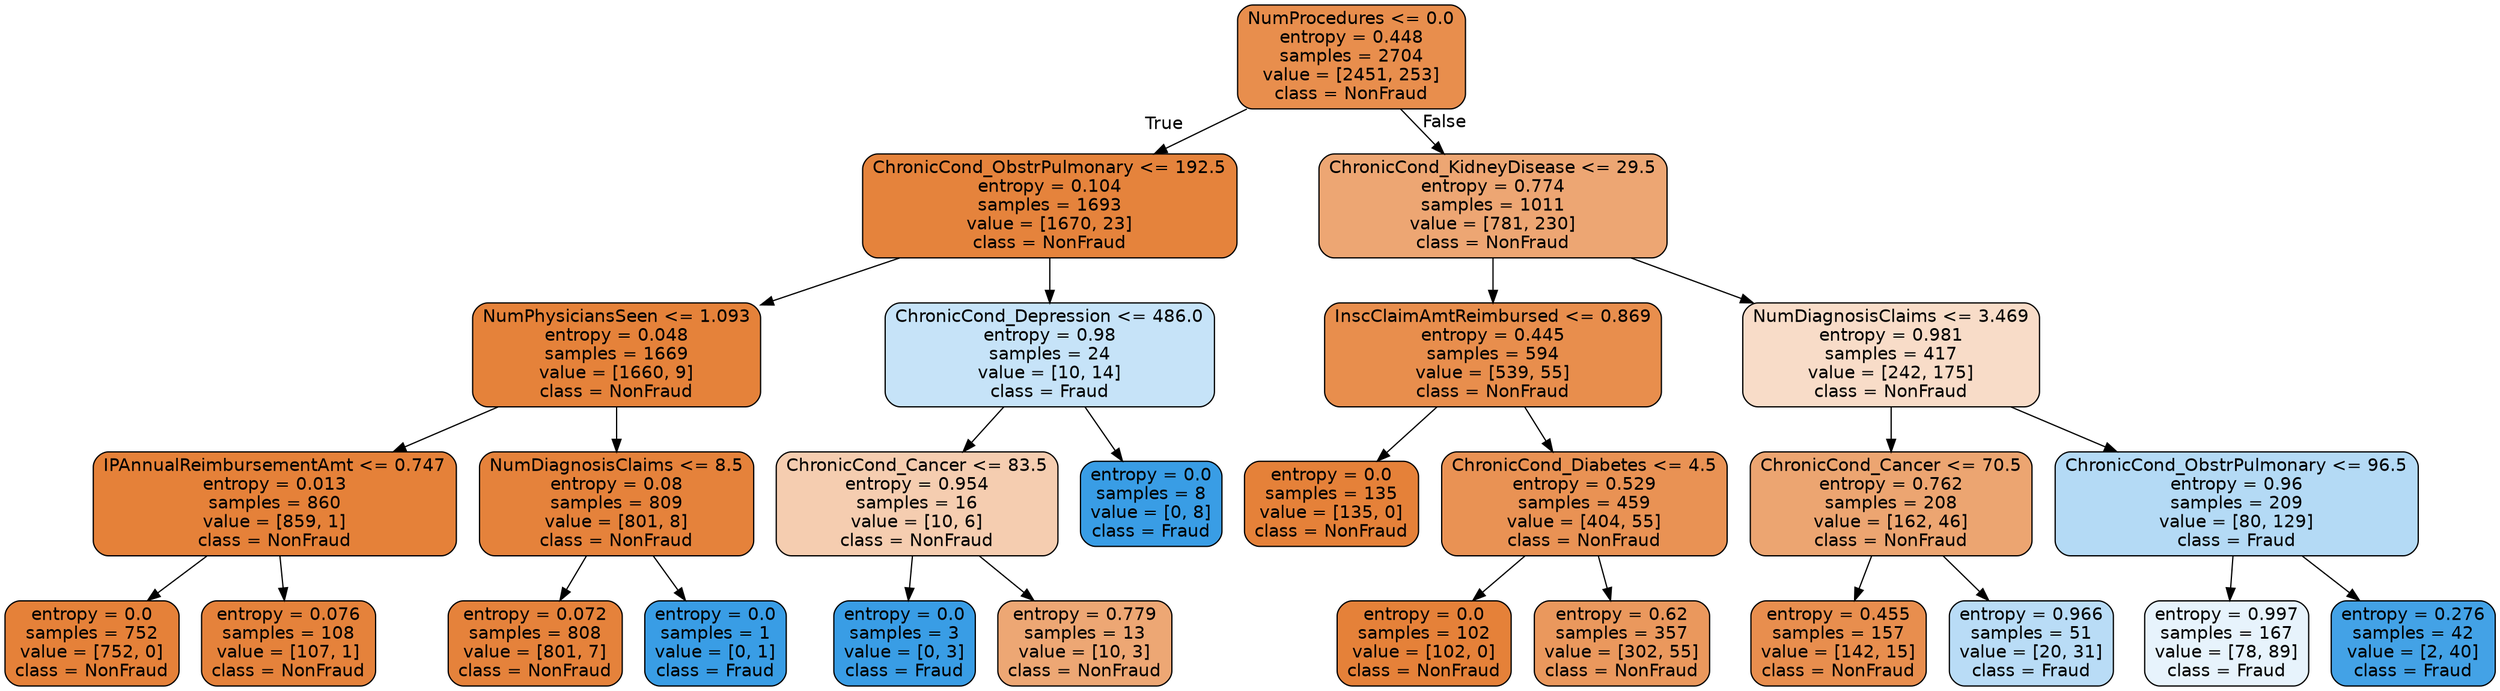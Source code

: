 digraph Tree {
node [shape=box, style="filled, rounded", color="black", fontname="helvetica"] ;
edge [fontname="helvetica"] ;
0 [label="NumProcedures <= 0.0\nentropy = 0.448\nsamples = 2704\nvalue = [2451, 253]\nclass = NonFraud", fillcolor="#e88e4d"] ;
1 [label="ChronicCond_ObstrPulmonary <= 192.5\nentropy = 0.104\nsamples = 1693\nvalue = [1670, 23]\nclass = NonFraud", fillcolor="#e5833c"] ;
0 -> 1 [labeldistance=2.5, labelangle=45, headlabel="True"] ;
2 [label="NumPhysiciansSeen <= 1.093\nentropy = 0.048\nsamples = 1669\nvalue = [1660, 9]\nclass = NonFraud", fillcolor="#e5823a"] ;
1 -> 2 ;
3 [label="IPAnnualReimbursementAmt <= 0.747\nentropy = 0.013\nsamples = 860\nvalue = [859, 1]\nclass = NonFraud", fillcolor="#e58139"] ;
2 -> 3 ;
4 [label="entropy = 0.0\nsamples = 752\nvalue = [752, 0]\nclass = NonFraud", fillcolor="#e58139"] ;
3 -> 4 ;
5 [label="entropy = 0.076\nsamples = 108\nvalue = [107, 1]\nclass = NonFraud", fillcolor="#e5823b"] ;
3 -> 5 ;
6 [label="NumDiagnosisClaims <= 8.5\nentropy = 0.08\nsamples = 809\nvalue = [801, 8]\nclass = NonFraud", fillcolor="#e5823b"] ;
2 -> 6 ;
7 [label="entropy = 0.072\nsamples = 808\nvalue = [801, 7]\nclass = NonFraud", fillcolor="#e5823b"] ;
6 -> 7 ;
8 [label="entropy = 0.0\nsamples = 1\nvalue = [0, 1]\nclass = Fraud", fillcolor="#399de5"] ;
6 -> 8 ;
9 [label="ChronicCond_Depression <= 486.0\nentropy = 0.98\nsamples = 24\nvalue = [10, 14]\nclass = Fraud", fillcolor="#c6e3f8"] ;
1 -> 9 ;
10 [label="ChronicCond_Cancer <= 83.5\nentropy = 0.954\nsamples = 16\nvalue = [10, 6]\nclass = NonFraud", fillcolor="#f5cdb0"] ;
9 -> 10 ;
11 [label="entropy = 0.0\nsamples = 3\nvalue = [0, 3]\nclass = Fraud", fillcolor="#399de5"] ;
10 -> 11 ;
12 [label="entropy = 0.779\nsamples = 13\nvalue = [10, 3]\nclass = NonFraud", fillcolor="#eda774"] ;
10 -> 12 ;
13 [label="entropy = 0.0\nsamples = 8\nvalue = [0, 8]\nclass = Fraud", fillcolor="#399de5"] ;
9 -> 13 ;
14 [label="ChronicCond_KidneyDisease <= 29.5\nentropy = 0.774\nsamples = 1011\nvalue = [781, 230]\nclass = NonFraud", fillcolor="#eda673"] ;
0 -> 14 [labeldistance=2.5, labelangle=-45, headlabel="False"] ;
15 [label="InscClaimAmtReimbursed <= 0.869\nentropy = 0.445\nsamples = 594\nvalue = [539, 55]\nclass = NonFraud", fillcolor="#e88e4d"] ;
14 -> 15 ;
16 [label="entropy = 0.0\nsamples = 135\nvalue = [135, 0]\nclass = NonFraud", fillcolor="#e58139"] ;
15 -> 16 ;
17 [label="ChronicCond_Diabetes <= 4.5\nentropy = 0.529\nsamples = 459\nvalue = [404, 55]\nclass = NonFraud", fillcolor="#e99254"] ;
15 -> 17 ;
18 [label="entropy = 0.0\nsamples = 102\nvalue = [102, 0]\nclass = NonFraud", fillcolor="#e58139"] ;
17 -> 18 ;
19 [label="entropy = 0.62\nsamples = 357\nvalue = [302, 55]\nclass = NonFraud", fillcolor="#ea985d"] ;
17 -> 19 ;
20 [label="NumDiagnosisClaims <= 3.469\nentropy = 0.981\nsamples = 417\nvalue = [242, 175]\nclass = NonFraud", fillcolor="#f8dcc8"] ;
14 -> 20 ;
21 [label="ChronicCond_Cancer <= 70.5\nentropy = 0.762\nsamples = 208\nvalue = [162, 46]\nclass = NonFraud", fillcolor="#eca571"] ;
20 -> 21 ;
22 [label="entropy = 0.455\nsamples = 157\nvalue = [142, 15]\nclass = NonFraud", fillcolor="#e88e4e"] ;
21 -> 22 ;
23 [label="entropy = 0.966\nsamples = 51\nvalue = [20, 31]\nclass = Fraud", fillcolor="#b9dcf6"] ;
21 -> 23 ;
24 [label="ChronicCond_ObstrPulmonary <= 96.5\nentropy = 0.96\nsamples = 209\nvalue = [80, 129]\nclass = Fraud", fillcolor="#b4daf5"] ;
20 -> 24 ;
25 [label="entropy = 0.997\nsamples = 167\nvalue = [78, 89]\nclass = Fraud", fillcolor="#e7f3fc"] ;
24 -> 25 ;
26 [label="entropy = 0.276\nsamples = 42\nvalue = [2, 40]\nclass = Fraud", fillcolor="#43a2e6"] ;
24 -> 26 ;
}